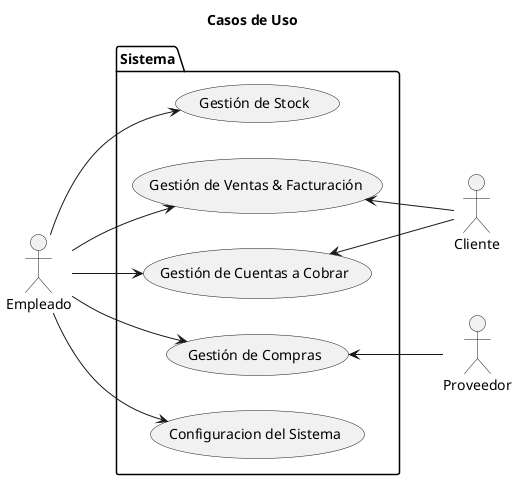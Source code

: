 @startuml usecase

left to right direction

title Casos de Uso

actor Empleado as Emp
actor Cliente as Cli
actor Proveedor as Pro

package Sistema {
    USECASE "Gestión de Stock" as UC_Stk
    USECASE "Gestión de Ventas & Facturación" as UC_Ventas
    USECASE "Gestión de Cuentas a Cobrar" as UC_Cobros
    USECASE "Gestión de Compras" as UC_Compras
    'USECASE "Gestión de Cuentas a Pagar" as UC_Pagos
    USECASE "Configuracion del Sistema" as UC_Config
}

Emp --> UC_Stk
Emp --> UC_Ventas
Emp --> UC_Cobros
Emp --> UC_Compras
'Emp --> UC_Pagos
Emp --> UC_Config

UC_Ventas <-- Cli
UC_Cobros <-- Cli

UC_Compras <-- Pro
'UC_Pagos <-- Pro

@enduml